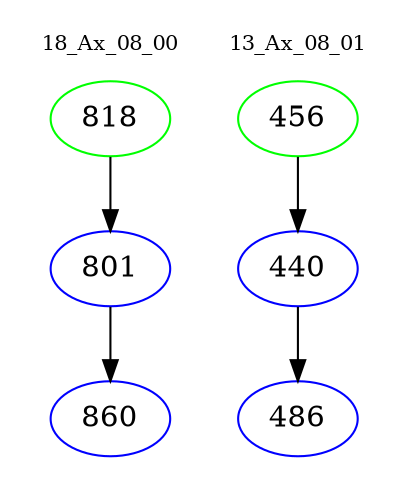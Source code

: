 digraph{
subgraph cluster_0 {
color = white
label = "18_Ax_08_00";
fontsize=10;
T0_818 [label="818", color="green"]
T0_818 -> T0_801 [color="black"]
T0_801 [label="801", color="blue"]
T0_801 -> T0_860 [color="black"]
T0_860 [label="860", color="blue"]
}
subgraph cluster_1 {
color = white
label = "13_Ax_08_01";
fontsize=10;
T1_456 [label="456", color="green"]
T1_456 -> T1_440 [color="black"]
T1_440 [label="440", color="blue"]
T1_440 -> T1_486 [color="black"]
T1_486 [label="486", color="blue"]
}
}
